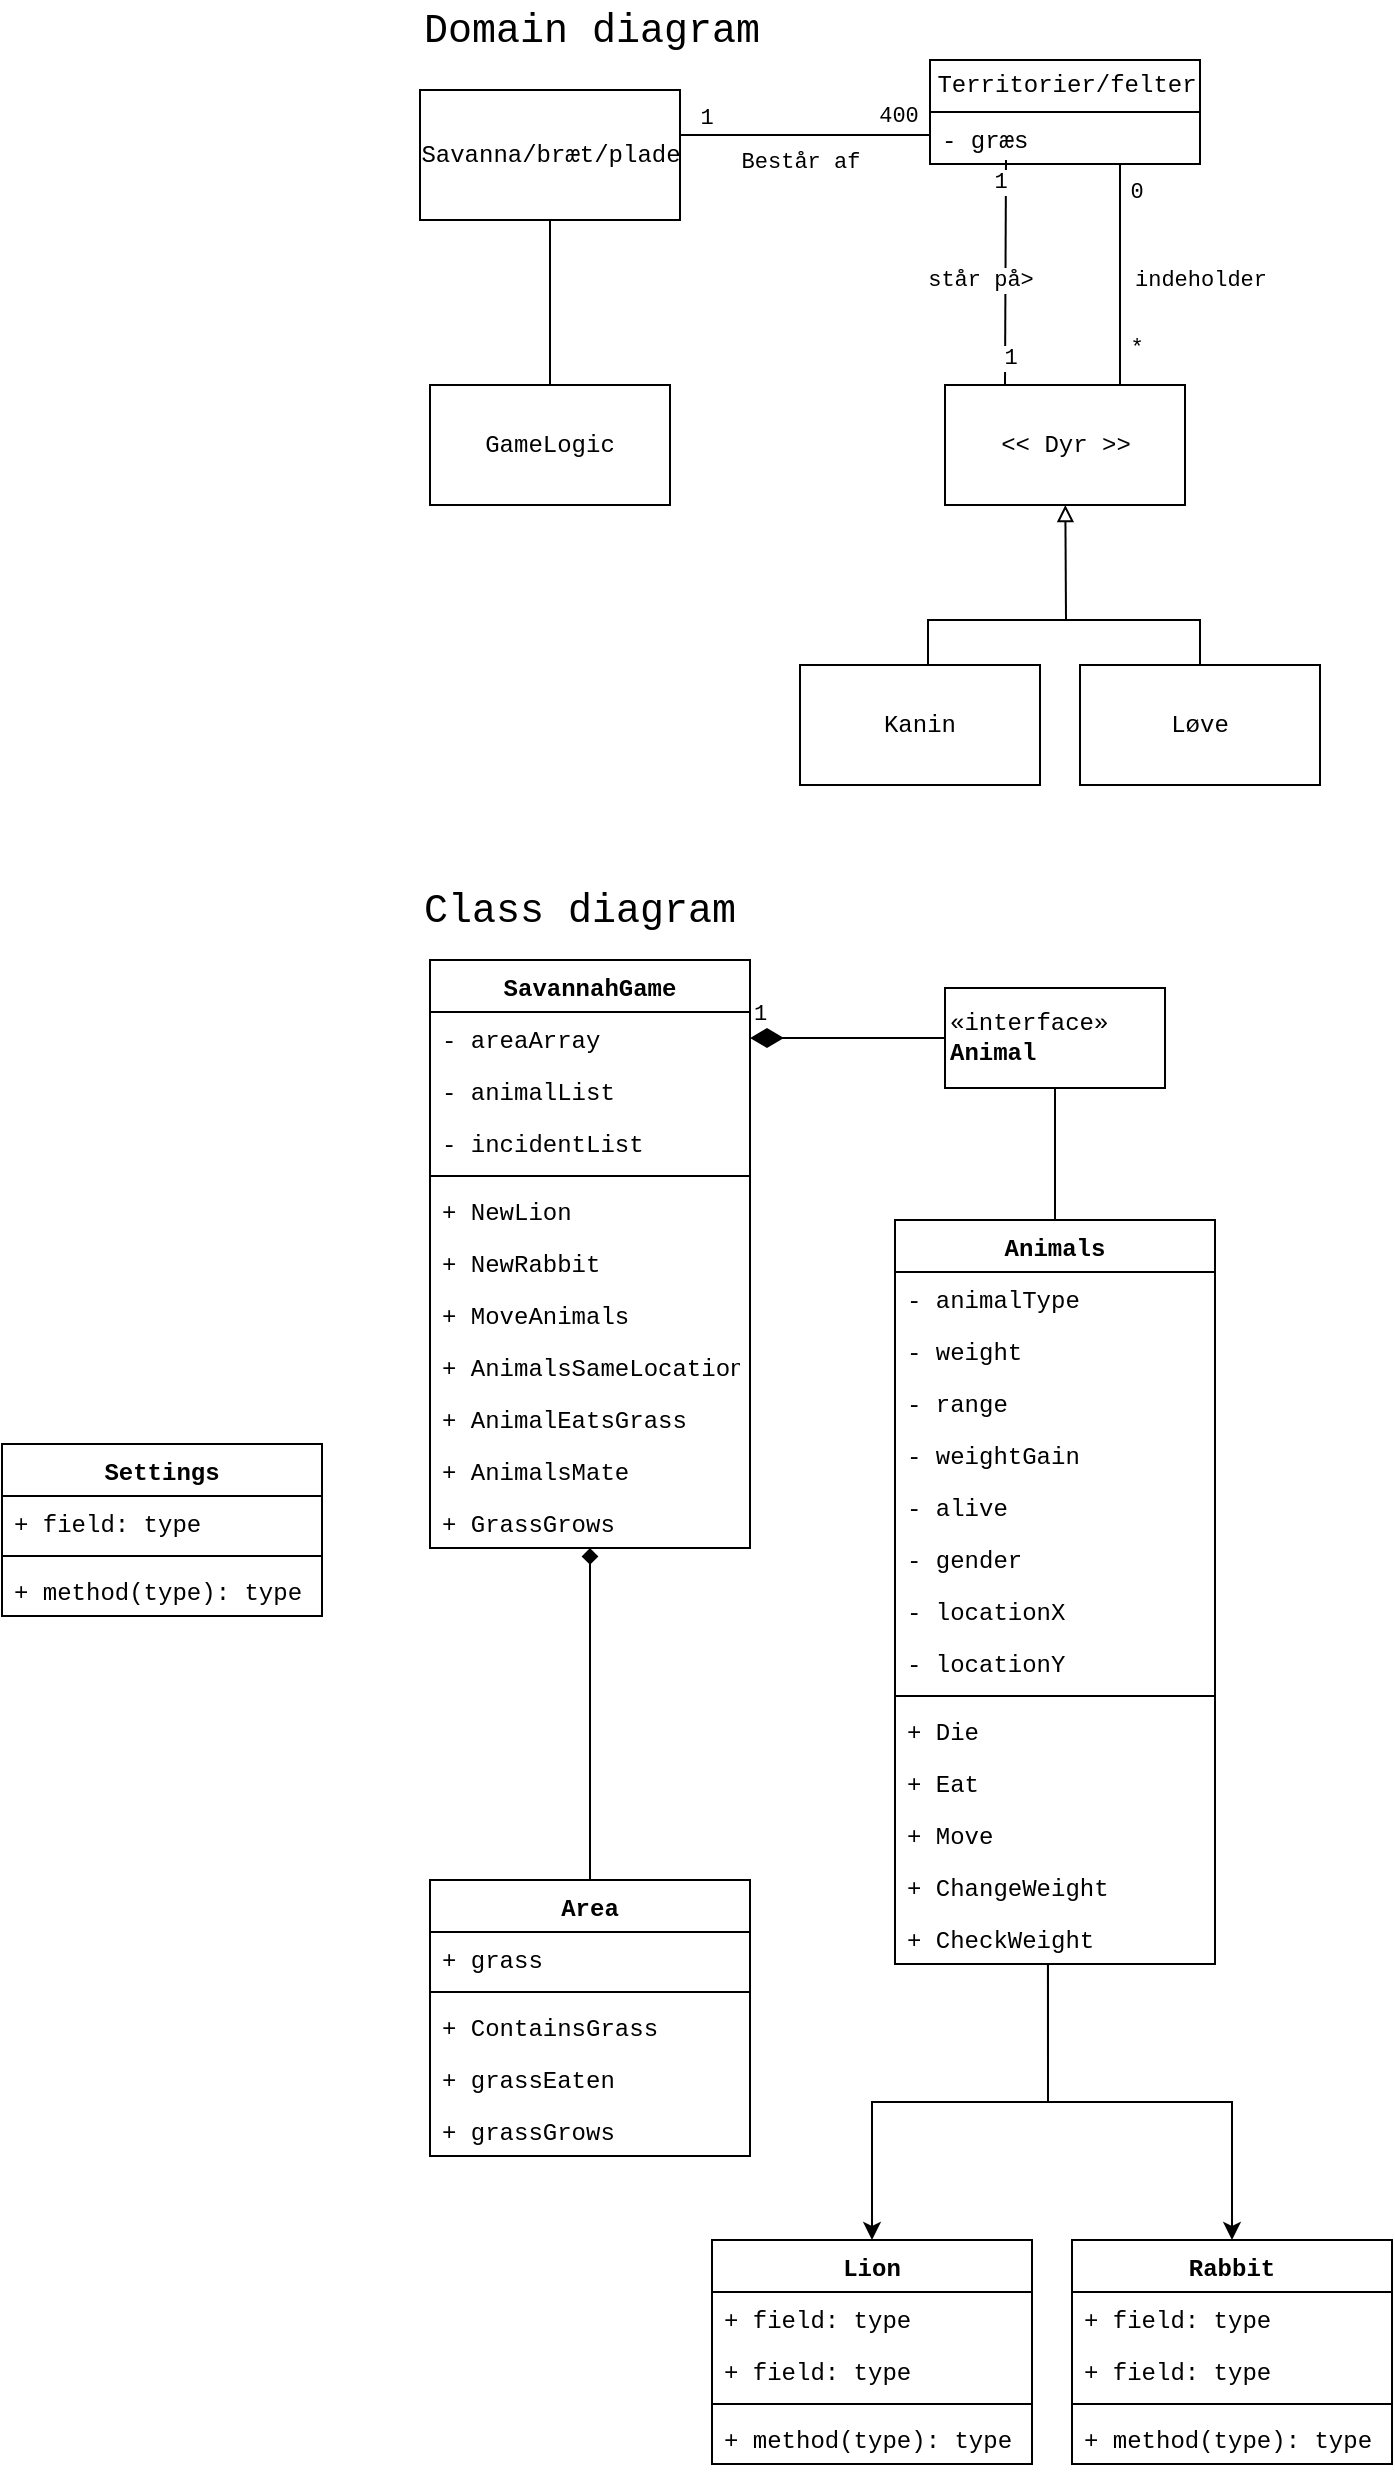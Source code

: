 <mxfile version="13.6.2" type="device"><diagram id="7WRWhtn31coqAiJhuGFI" name="Page-1"><mxGraphModel dx="1749" dy="836" grid="1" gridSize="10" guides="1" tooltips="1" connect="1" arrows="1" fold="1" page="1" pageScale="1" pageWidth="827" pageHeight="1169" math="0" shadow="0"><root><mxCell id="0"/><mxCell id="1" parent="0"/><mxCell id="s7D9YIcMINyvOJAp9cRk-3" value="Består af" style="edgeStyle=orthogonalEdgeStyle;rounded=0;orthogonalLoop=1;jettySize=auto;html=1;endArrow=none;endFill=0;fontFamily=Courier New;" parent="1" edge="1"><mxGeometry x="-0.04" y="-12" relative="1" as="geometry"><mxPoint x="319" y="77.5" as="sourcePoint"/><mxPoint x="444" y="77.5" as="targetPoint"/><mxPoint y="1" as="offset"/></mxGeometry></mxCell><mxCell id="s7D9YIcMINyvOJAp9cRk-4" value="1" style="edgeLabel;html=1;align=center;verticalAlign=middle;resizable=0;points=[];fontFamily=Courier New;" parent="s7D9YIcMINyvOJAp9cRk-3" vertex="1" connectable="0"><mxGeometry x="-0.661" y="-1" relative="1" as="geometry"><mxPoint x="-8" y="-9.5" as="offset"/></mxGeometry></mxCell><mxCell id="s7D9YIcMINyvOJAp9cRk-5" value="400" style="edgeLabel;html=1;align=center;verticalAlign=middle;resizable=0;points=[];fontFamily=Courier New;" parent="s7D9YIcMINyvOJAp9cRk-3" vertex="1" connectable="0"><mxGeometry x="0.815" y="1" relative="1" as="geometry"><mxPoint x="-5" y="-8.5" as="offset"/></mxGeometry></mxCell><mxCell id="smBfxPiUdbEr4Ptt-rTK-6" value="" style="edgeStyle=orthogonalEdgeStyle;rounded=0;orthogonalLoop=1;jettySize=auto;html=1;endArrow=none;endFill=0;fontFamily=Courier New;" parent="1" source="s7D9YIcMINyvOJAp9cRk-1" target="smBfxPiUdbEr4Ptt-rTK-5" edge="1"><mxGeometry relative="1" as="geometry"/></mxCell><mxCell id="s7D9YIcMINyvOJAp9cRk-1" value="Savanna/bræt/plade" style="html=1;fontFamily=Courier New;" parent="1" vertex="1"><mxGeometry x="189" y="55" width="130" height="65" as="geometry"/></mxCell><mxCell id="s7D9YIcMINyvOJAp9cRk-7" value="indeholder" style="edgeStyle=orthogonalEdgeStyle;rounded=0;orthogonalLoop=1;jettySize=auto;html=1;endArrow=none;endFill=0;fontFamily=Courier New;" parent="1" source="s7D9YIcMINyvOJAp9cRk-2" target="s7D9YIcMINyvOJAp9cRk-6" edge="1"><mxGeometry x="0.593" y="50" relative="1" as="geometry"><mxPoint x="-10" y="-30" as="offset"/><Array as="points"><mxPoint x="539" y="180"/><mxPoint x="539" y="180"/></Array></mxGeometry></mxCell><mxCell id="s7D9YIcMINyvOJAp9cRk-22" value="0" style="edgeLabel;html=1;align=center;verticalAlign=middle;resizable=0;points=[];fontFamily=Courier New;" parent="s7D9YIcMINyvOJAp9cRk-7" vertex="1" connectable="0"><mxGeometry x="-0.758" y="3" relative="1" as="geometry"><mxPoint x="4.5" as="offset"/></mxGeometry></mxCell><mxCell id="s7D9YIcMINyvOJAp9cRk-23" value="*" style="edgeLabel;html=1;align=center;verticalAlign=middle;resizable=0;points=[];fontFamily=Courier New;" parent="s7D9YIcMINyvOJAp9cRk-7" vertex="1" connectable="0"><mxGeometry x="0.551" relative="1" as="geometry"><mxPoint x="7.5" y="6" as="offset"/></mxGeometry></mxCell><mxCell id="s7D9YIcMINyvOJAp9cRk-11" value="" style="rounded=0;orthogonalLoop=1;jettySize=auto;html=1;endArrow=none;endFill=0;startArrow=block;startFill=0;fontFamily=Courier New;" parent="1" source="s7D9YIcMINyvOJAp9cRk-6" edge="1"><mxGeometry relative="1" as="geometry"><mxPoint x="512" y="320" as="targetPoint"/></mxGeometry></mxCell><mxCell id="s7D9YIcMINyvOJAp9cRk-6" value="&amp;lt;&amp;lt; Dyr &amp;gt;&amp;gt;" style="whiteSpace=wrap;html=1;fontFamily=Courier New;" parent="1" vertex="1"><mxGeometry x="451.5" y="202.5" width="120" height="60" as="geometry"/></mxCell><mxCell id="s7D9YIcMINyvOJAp9cRk-10" value="Kanin" style="whiteSpace=wrap;html=1;fontFamily=Courier New;" parent="1" vertex="1"><mxGeometry x="379" y="342.5" width="120" height="60" as="geometry"/></mxCell><mxCell id="s7D9YIcMINyvOJAp9cRk-14" value="" style="edgeStyle=orthogonalEdgeStyle;rounded=0;orthogonalLoop=1;jettySize=auto;html=1;endArrow=none;endFill=0;entryX=0.75;entryY=0;entryDx=0;entryDy=0;fontFamily=Courier New;" parent="1" target="s7D9YIcMINyvOJAp9cRk-10" edge="1"><mxGeometry relative="1" as="geometry"><mxPoint x="579" y="343" as="sourcePoint"/><mxPoint x="412.75" y="392.5" as="targetPoint"/><Array as="points"><mxPoint x="579" y="320"/><mxPoint x="443" y="320"/></Array></mxGeometry></mxCell><mxCell id="s7D9YIcMINyvOJAp9cRk-15" value="Løve" style="whiteSpace=wrap;html=1;fontFamily=Courier New;" parent="1" vertex="1"><mxGeometry x="519" y="342.5" width="120" height="60" as="geometry"/></mxCell><mxCell id="smBfxPiUdbEr4Ptt-rTK-5" value="GameLogic" style="whiteSpace=wrap;html=1;fontFamily=Courier New;" parent="1" vertex="1"><mxGeometry x="194" y="202.5" width="120" height="60" as="geometry"/></mxCell><mxCell id="smBfxPiUdbEr4Ptt-rTK-7" value="står på&amp;gt;" style="endArrow=none;html=1;exitX=0.25;exitY=0;exitDx=0;exitDy=0;fontFamily=Courier New;" parent="1" source="s7D9YIcMINyvOJAp9cRk-6" edge="1"><mxGeometry x="-0.068" y="13" width="50" height="50" relative="1" as="geometry"><mxPoint x="486" y="190" as="sourcePoint"/><mxPoint x="482" y="90" as="targetPoint"/><mxPoint as="offset"/></mxGeometry></mxCell><mxCell id="smBfxPiUdbEr4Ptt-rTK-8" value="1" style="edgeLabel;html=1;align=center;verticalAlign=middle;resizable=0;points=[];fontFamily=Courier New;" parent="smBfxPiUdbEr4Ptt-rTK-7" vertex="1" connectable="0"><mxGeometry x="-0.76" y="-2" relative="1" as="geometry"><mxPoint as="offset"/></mxGeometry></mxCell><mxCell id="smBfxPiUdbEr4Ptt-rTK-9" value="1" style="edgeLabel;html=1;align=center;verticalAlign=middle;resizable=0;points=[];fontFamily=Courier New;" parent="smBfxPiUdbEr4Ptt-rTK-7" vertex="1" connectable="0"><mxGeometry x="0.804" y="3" relative="1" as="geometry"><mxPoint as="offset"/></mxGeometry></mxCell><mxCell id="s7D9YIcMINyvOJAp9cRk-2" value="Territorier/felter" style="swimlane;fontStyle=0;childLayout=stackLayout;horizontal=1;startSize=26;fillColor=#ffffff;horizontalStack=0;resizeParent=1;resizeParentMax=0;resizeLast=0;collapsible=1;marginBottom=0;fontFamily=Courier New;fontSize=12;fontColor=#000000;align=center;strokeColor=#000000;html=1;" parent="1" vertex="1"><mxGeometry x="444" y="40" width="135" height="52" as="geometry"/></mxCell><mxCell id="s7D9YIcMINyvOJAp9cRk-26" value="- græs" style="text;strokeColor=none;fillColor=none;align=left;verticalAlign=top;spacingLeft=4;spacingRight=4;overflow=hidden;rotatable=0;points=[[0,0.5],[1,0.5]];portConstraint=eastwest;fontFamily=Courier New;" parent="s7D9YIcMINyvOJAp9cRk-2" vertex="1"><mxGeometry y="26" width="135" height="26" as="geometry"/></mxCell><mxCell id="UDk15Rv_k4dpb640d33o-1" value="&lt;font style=&quot;font-size: 20px&quot;&gt;Domain diagram&lt;/font&gt;" style="text;html=1;strokeColor=none;fillColor=none;align=left;verticalAlign=middle;whiteSpace=wrap;rounded=0;fontFamily=Courier New;" vertex="1" parent="1"><mxGeometry x="189" y="10" width="201" height="30" as="geometry"/></mxCell><mxCell id="UDk15Rv_k4dpb640d33o-2" value="&lt;font style=&quot;font-size: 20px&quot;&gt;Class diagram&lt;br&gt;&lt;/font&gt;" style="text;html=1;strokeColor=none;fillColor=none;align=left;verticalAlign=middle;whiteSpace=wrap;rounded=0;fontFamily=Courier New;" vertex="1" parent="1"><mxGeometry x="189" y="450" width="201" height="30" as="geometry"/></mxCell><mxCell id="UDk15Rv_k4dpb640d33o-19" value="" style="edgeStyle=orthogonalEdgeStyle;rounded=0;orthogonalLoop=1;jettySize=auto;html=1;fontFamily=Courier New;endArrow=none;endFill=0;startArrow=diamond;startFill=1;" edge="1" parent="1" source="UDk15Rv_k4dpb640d33o-3" target="UDk15Rv_k4dpb640d33o-14"><mxGeometry relative="1" as="geometry"/></mxCell><mxCell id="UDk15Rv_k4dpb640d33o-32" value="" style="edgeStyle=orthogonalEdgeStyle;rounded=0;orthogonalLoop=1;jettySize=auto;html=1;fontFamily=Courier New;exitX=0.478;exitY=1.013;exitDx=0;exitDy=0;exitPerimeter=0;" edge="1" parent="1" source="UDk15Rv_k4dpb640d33o-65" target="UDk15Rv_k4dpb640d33o-27"><mxGeometry relative="1" as="geometry"><mxPoint x="503.62" y="1017.298" as="sourcePoint"/></mxGeometry></mxCell><mxCell id="UDk15Rv_k4dpb640d33o-38" value="" style="edgeStyle=orthogonalEdgeStyle;rounded=0;orthogonalLoop=1;jettySize=auto;html=1;fontFamily=Courier New;exitX=0.478;exitY=0.981;exitDx=0;exitDy=0;exitPerimeter=0;" edge="1" parent="1" source="UDk15Rv_k4dpb640d33o-65" target="UDk15Rv_k4dpb640d33o-33"><mxGeometry relative="1" as="geometry"><mxPoint x="504.74" y="1017.87" as="sourcePoint"/></mxGeometry></mxCell><mxCell id="UDk15Rv_k4dpb640d33o-45" value="«interface»&lt;br&gt;&lt;b&gt;Animal&lt;/b&gt;" style="html=1;fontFamily=Courier New;align=left;" vertex="1" parent="1"><mxGeometry x="451.5" y="504" width="110" height="50" as="geometry"/></mxCell><mxCell id="UDk15Rv_k4dpb640d33o-46" value="" style="endArrow=none;html=1;fontFamily=Courier New;exitX=0.5;exitY=1;exitDx=0;exitDy=0;" edge="1" parent="1" source="UDk15Rv_k4dpb640d33o-45" target="UDk15Rv_k4dpb640d33o-20"><mxGeometry width="50" height="50" relative="1" as="geometry"><mxPoint x="415" y="700" as="sourcePoint"/><mxPoint x="465" y="650" as="targetPoint"/></mxGeometry></mxCell><mxCell id="UDk15Rv_k4dpb640d33o-39" value="1" style="endArrow=none;html=1;endSize=12;startArrow=diamondThin;startSize=14;startFill=1;align=left;verticalAlign=bottom;fontFamily=Courier New;elbow=vertical;rounded=0;endFill=0;exitX=1;exitY=0.5;exitDx=0;exitDy=0;" edge="1" parent="1" source="UDk15Rv_k4dpb640d33o-4" target="UDk15Rv_k4dpb640d33o-45"><mxGeometry x="-1" y="3" relative="1" as="geometry"><mxPoint x="265" y="622" as="sourcePoint"/><mxPoint x="457" y="745" as="targetPoint"/></mxGeometry></mxCell><mxCell id="UDk15Rv_k4dpb640d33o-20" value="Animals" style="swimlane;fontStyle=1;align=center;verticalAlign=top;childLayout=stackLayout;horizontal=1;startSize=26;horizontalStack=0;resizeParent=1;resizeParentMax=0;resizeLast=0;collapsible=1;marginBottom=0;fontFamily=Courier New;" vertex="1" parent="1"><mxGeometry x="426.5" y="620" width="160" height="372" as="geometry"/></mxCell><mxCell id="UDk15Rv_k4dpb640d33o-21" value="- animalType&#10;" style="text;strokeColor=none;fillColor=none;align=left;verticalAlign=top;spacingLeft=4;spacingRight=4;overflow=hidden;rotatable=0;points=[[0,0.5],[1,0.5]];portConstraint=eastwest;fontFamily=Courier New;" vertex="1" parent="UDk15Rv_k4dpb640d33o-20"><mxGeometry y="26" width="160" height="26" as="geometry"/></mxCell><mxCell id="UDk15Rv_k4dpb640d33o-22" value="- weight" style="text;strokeColor=none;fillColor=none;align=left;verticalAlign=top;spacingLeft=4;spacingRight=4;overflow=hidden;rotatable=0;points=[[0,0.5],[1,0.5]];portConstraint=eastwest;fontFamily=Courier New;" vertex="1" parent="UDk15Rv_k4dpb640d33o-20"><mxGeometry y="52" width="160" height="26" as="geometry"/></mxCell><mxCell id="UDk15Rv_k4dpb640d33o-59" value="- range" style="text;strokeColor=none;fillColor=none;align=left;verticalAlign=top;spacingLeft=4;spacingRight=4;overflow=hidden;rotatable=0;points=[[0,0.5],[1,0.5]];portConstraint=eastwest;fontFamily=Courier New;" vertex="1" parent="UDk15Rv_k4dpb640d33o-20"><mxGeometry y="78" width="160" height="26" as="geometry"/></mxCell><mxCell id="UDk15Rv_k4dpb640d33o-62" value="- weightGain" style="text;strokeColor=none;fillColor=none;align=left;verticalAlign=top;spacingLeft=4;spacingRight=4;overflow=hidden;rotatable=0;points=[[0,0.5],[1,0.5]];portConstraint=eastwest;fontFamily=Courier New;" vertex="1" parent="UDk15Rv_k4dpb640d33o-20"><mxGeometry y="104" width="160" height="26" as="geometry"/></mxCell><mxCell id="UDk15Rv_k4dpb640d33o-61" value="- alive" style="text;strokeColor=none;fillColor=none;align=left;verticalAlign=top;spacingLeft=4;spacingRight=4;overflow=hidden;rotatable=0;points=[[0,0.5],[1,0.5]];portConstraint=eastwest;fontFamily=Courier New;" vertex="1" parent="UDk15Rv_k4dpb640d33o-20"><mxGeometry y="130" width="160" height="26" as="geometry"/></mxCell><mxCell id="UDk15Rv_k4dpb640d33o-60" value="- gender" style="text;strokeColor=none;fillColor=none;align=left;verticalAlign=top;spacingLeft=4;spacingRight=4;overflow=hidden;rotatable=0;points=[[0,0.5],[1,0.5]];portConstraint=eastwest;fontFamily=Courier New;" vertex="1" parent="UDk15Rv_k4dpb640d33o-20"><mxGeometry y="156" width="160" height="26" as="geometry"/></mxCell><mxCell id="UDk15Rv_k4dpb640d33o-63" value="- locationX" style="text;strokeColor=none;fillColor=none;align=left;verticalAlign=top;spacingLeft=4;spacingRight=4;overflow=hidden;rotatable=0;points=[[0,0.5],[1,0.5]];portConstraint=eastwest;fontFamily=Courier New;" vertex="1" parent="UDk15Rv_k4dpb640d33o-20"><mxGeometry y="182" width="160" height="26" as="geometry"/></mxCell><mxCell id="UDk15Rv_k4dpb640d33o-64" value="- locationY" style="text;strokeColor=none;fillColor=none;align=left;verticalAlign=top;spacingLeft=4;spacingRight=4;overflow=hidden;rotatable=0;points=[[0,0.5],[1,0.5]];portConstraint=eastwest;fontFamily=Courier New;" vertex="1" parent="UDk15Rv_k4dpb640d33o-20"><mxGeometry y="208" width="160" height="26" as="geometry"/></mxCell><mxCell id="UDk15Rv_k4dpb640d33o-23" value="" style="line;strokeWidth=1;fillColor=none;align=left;verticalAlign=middle;spacingTop=-1;spacingLeft=3;spacingRight=3;rotatable=0;labelPosition=right;points=[];portConstraint=eastwest;fontFamily=Courier New;" vertex="1" parent="UDk15Rv_k4dpb640d33o-20"><mxGeometry y="234" width="160" height="8" as="geometry"/></mxCell><mxCell id="UDk15Rv_k4dpb640d33o-24" value="+ Die" style="text;strokeColor=none;fillColor=none;align=left;verticalAlign=top;spacingLeft=4;spacingRight=4;overflow=hidden;rotatable=0;points=[[0,0.5],[1,0.5]];portConstraint=eastwest;fontFamily=Courier New;" vertex="1" parent="UDk15Rv_k4dpb640d33o-20"><mxGeometry y="242" width="160" height="26" as="geometry"/></mxCell><mxCell id="UDk15Rv_k4dpb640d33o-54" value="+ Eat" style="text;strokeColor=none;fillColor=none;align=left;verticalAlign=top;spacingLeft=4;spacingRight=4;overflow=hidden;rotatable=0;points=[[0,0.5],[1,0.5]];portConstraint=eastwest;fontFamily=Courier New;" vertex="1" parent="UDk15Rv_k4dpb640d33o-20"><mxGeometry y="268" width="160" height="26" as="geometry"/></mxCell><mxCell id="UDk15Rv_k4dpb640d33o-58" value="+ Move" style="text;strokeColor=none;fillColor=none;align=left;verticalAlign=top;spacingLeft=4;spacingRight=4;overflow=hidden;rotatable=0;points=[[0,0.5],[1,0.5]];portConstraint=eastwest;fontFamily=Courier New;" vertex="1" parent="UDk15Rv_k4dpb640d33o-20"><mxGeometry y="294" width="160" height="26" as="geometry"/></mxCell><mxCell id="UDk15Rv_k4dpb640d33o-55" value="+ ChangeWeight" style="text;strokeColor=none;fillColor=none;align=left;verticalAlign=top;spacingLeft=4;spacingRight=4;overflow=hidden;rotatable=0;points=[[0,0.5],[1,0.5]];portConstraint=eastwest;fontFamily=Courier New;" vertex="1" parent="UDk15Rv_k4dpb640d33o-20"><mxGeometry y="320" width="160" height="26" as="geometry"/></mxCell><mxCell id="UDk15Rv_k4dpb640d33o-65" value="+ CheckWeight" style="text;strokeColor=none;fillColor=none;align=left;verticalAlign=top;spacingLeft=4;spacingRight=4;overflow=hidden;rotatable=0;points=[[0,0.5],[1,0.5]];portConstraint=eastwest;fontFamily=Courier New;" vertex="1" parent="UDk15Rv_k4dpb640d33o-20"><mxGeometry y="346" width="160" height="26" as="geometry"/></mxCell><mxCell id="UDk15Rv_k4dpb640d33o-33" value="Lion" style="swimlane;fontStyle=1;align=center;verticalAlign=top;childLayout=stackLayout;horizontal=1;startSize=26;horizontalStack=0;resizeParent=1;resizeParentMax=0;resizeLast=0;collapsible=1;marginBottom=0;fontFamily=Courier New;" vertex="1" parent="1"><mxGeometry x="335" y="1130" width="160" height="112" as="geometry"/></mxCell><mxCell id="UDk15Rv_k4dpb640d33o-34" value="+ field: type" style="text;strokeColor=none;fillColor=none;align=left;verticalAlign=top;spacingLeft=4;spacingRight=4;overflow=hidden;rotatable=0;points=[[0,0.5],[1,0.5]];portConstraint=eastwest;fontFamily=Courier New;" vertex="1" parent="UDk15Rv_k4dpb640d33o-33"><mxGeometry y="26" width="160" height="26" as="geometry"/></mxCell><mxCell id="UDk15Rv_k4dpb640d33o-35" value="+ field: type" style="text;strokeColor=none;fillColor=none;align=left;verticalAlign=top;spacingLeft=4;spacingRight=4;overflow=hidden;rotatable=0;points=[[0,0.5],[1,0.5]];portConstraint=eastwest;fontFamily=Courier New;" vertex="1" parent="UDk15Rv_k4dpb640d33o-33"><mxGeometry y="52" width="160" height="26" as="geometry"/></mxCell><mxCell id="UDk15Rv_k4dpb640d33o-36" value="" style="line;strokeWidth=1;fillColor=none;align=left;verticalAlign=middle;spacingTop=-1;spacingLeft=3;spacingRight=3;rotatable=0;labelPosition=right;points=[];portConstraint=eastwest;fontFamily=Courier New;" vertex="1" parent="UDk15Rv_k4dpb640d33o-33"><mxGeometry y="78" width="160" height="8" as="geometry"/></mxCell><mxCell id="UDk15Rv_k4dpb640d33o-37" value="+ method(type): type" style="text;strokeColor=none;fillColor=none;align=left;verticalAlign=top;spacingLeft=4;spacingRight=4;overflow=hidden;rotatable=0;points=[[0,0.5],[1,0.5]];portConstraint=eastwest;fontFamily=Courier New;" vertex="1" parent="UDk15Rv_k4dpb640d33o-33"><mxGeometry y="86" width="160" height="26" as="geometry"/></mxCell><mxCell id="UDk15Rv_k4dpb640d33o-27" value="Rabbit" style="swimlane;fontStyle=1;align=center;verticalAlign=top;childLayout=stackLayout;horizontal=1;startSize=26;horizontalStack=0;resizeParent=1;resizeParentMax=0;resizeLast=0;collapsible=1;marginBottom=0;fontFamily=Courier New;" vertex="1" parent="1"><mxGeometry x="515" y="1130" width="160" height="112" as="geometry"/></mxCell><mxCell id="UDk15Rv_k4dpb640d33o-28" value="+ field: type" style="text;strokeColor=none;fillColor=none;align=left;verticalAlign=top;spacingLeft=4;spacingRight=4;overflow=hidden;rotatable=0;points=[[0,0.5],[1,0.5]];portConstraint=eastwest;fontFamily=Courier New;" vertex="1" parent="UDk15Rv_k4dpb640d33o-27"><mxGeometry y="26" width="160" height="26" as="geometry"/></mxCell><mxCell id="UDk15Rv_k4dpb640d33o-29" value="+ field: type" style="text;strokeColor=none;fillColor=none;align=left;verticalAlign=top;spacingLeft=4;spacingRight=4;overflow=hidden;rotatable=0;points=[[0,0.5],[1,0.5]];portConstraint=eastwest;fontFamily=Courier New;" vertex="1" parent="UDk15Rv_k4dpb640d33o-27"><mxGeometry y="52" width="160" height="26" as="geometry"/></mxCell><mxCell id="UDk15Rv_k4dpb640d33o-30" value="" style="line;strokeWidth=1;fillColor=none;align=left;verticalAlign=middle;spacingTop=-1;spacingLeft=3;spacingRight=3;rotatable=0;labelPosition=right;points=[];portConstraint=eastwest;fontFamily=Courier New;" vertex="1" parent="UDk15Rv_k4dpb640d33o-27"><mxGeometry y="78" width="160" height="8" as="geometry"/></mxCell><mxCell id="UDk15Rv_k4dpb640d33o-31" value="+ method(type): type" style="text;strokeColor=none;fillColor=none;align=left;verticalAlign=top;spacingLeft=4;spacingRight=4;overflow=hidden;rotatable=0;points=[[0,0.5],[1,0.5]];portConstraint=eastwest;fontFamily=Courier New;" vertex="1" parent="UDk15Rv_k4dpb640d33o-27"><mxGeometry y="86" width="160" height="26" as="geometry"/></mxCell><mxCell id="UDk15Rv_k4dpb640d33o-3" value="SavannahGame" style="swimlane;fontStyle=1;align=center;verticalAlign=top;childLayout=stackLayout;horizontal=1;startSize=26;horizontalStack=0;resizeParent=1;resizeParentMax=0;resizeLast=0;collapsible=1;marginBottom=0;fontFamily=Courier New;" vertex="1" parent="1"><mxGeometry x="194" y="490" width="160" height="294" as="geometry"/></mxCell><mxCell id="UDk15Rv_k4dpb640d33o-4" value="- areaArray" style="text;strokeColor=none;fillColor=none;align=left;verticalAlign=top;spacingLeft=4;spacingRight=4;overflow=hidden;rotatable=0;points=[[0,0.5],[1,0.5]];portConstraint=eastwest;fontFamily=Courier New;" vertex="1" parent="UDk15Rv_k4dpb640d33o-3"><mxGeometry y="26" width="160" height="26" as="geometry"/></mxCell><mxCell id="UDk15Rv_k4dpb640d33o-7" value="- animalList" style="text;strokeColor=none;fillColor=none;align=left;verticalAlign=top;spacingLeft=4;spacingRight=4;overflow=hidden;rotatable=0;points=[[0,0.5],[1,0.5]];portConstraint=eastwest;fontFamily=Courier New;" vertex="1" parent="UDk15Rv_k4dpb640d33o-3"><mxGeometry y="52" width="160" height="26" as="geometry"/></mxCell><mxCell id="UDk15Rv_k4dpb640d33o-69" value="- incidentList" style="text;strokeColor=none;fillColor=none;align=left;verticalAlign=top;spacingLeft=4;spacingRight=4;overflow=hidden;rotatable=0;points=[[0,0.5],[1,0.5]];portConstraint=eastwest;fontFamily=Courier New;" vertex="1" parent="UDk15Rv_k4dpb640d33o-3"><mxGeometry y="78" width="160" height="26" as="geometry"/></mxCell><mxCell id="UDk15Rv_k4dpb640d33o-5" value="" style="line;strokeWidth=1;fillColor=none;align=left;verticalAlign=middle;spacingTop=-1;spacingLeft=3;spacingRight=3;rotatable=0;labelPosition=right;points=[];portConstraint=eastwest;fontFamily=Courier New;" vertex="1" parent="UDk15Rv_k4dpb640d33o-3"><mxGeometry y="104" width="160" height="8" as="geometry"/></mxCell><mxCell id="UDk15Rv_k4dpb640d33o-6" value="+ NewLion" style="text;strokeColor=none;fillColor=none;align=left;verticalAlign=top;spacingLeft=4;spacingRight=4;overflow=hidden;rotatable=0;points=[[0,0.5],[1,0.5]];portConstraint=eastwest;fontFamily=Courier New;" vertex="1" parent="UDk15Rv_k4dpb640d33o-3"><mxGeometry y="112" width="160" height="26" as="geometry"/></mxCell><mxCell id="UDk15Rv_k4dpb640d33o-70" value="+ NewRabbit" style="text;strokeColor=none;fillColor=none;align=left;verticalAlign=top;spacingLeft=4;spacingRight=4;overflow=hidden;rotatable=0;points=[[0,0.5],[1,0.5]];portConstraint=eastwest;fontFamily=Courier New;" vertex="1" parent="UDk15Rv_k4dpb640d33o-3"><mxGeometry y="138" width="160" height="26" as="geometry"/></mxCell><mxCell id="UDk15Rv_k4dpb640d33o-71" value="+ MoveAnimals" style="text;strokeColor=none;fillColor=none;align=left;verticalAlign=top;spacingLeft=4;spacingRight=4;overflow=hidden;rotatable=0;points=[[0,0.5],[1,0.5]];portConstraint=eastwest;fontFamily=Courier New;" vertex="1" parent="UDk15Rv_k4dpb640d33o-3"><mxGeometry y="164" width="160" height="26" as="geometry"/></mxCell><mxCell id="UDk15Rv_k4dpb640d33o-72" value="+ AnimalsSameLocation" style="text;strokeColor=none;fillColor=none;align=left;verticalAlign=top;spacingLeft=4;spacingRight=4;overflow=hidden;rotatable=0;points=[[0,0.5],[1,0.5]];portConstraint=eastwest;fontFamily=Courier New;" vertex="1" parent="UDk15Rv_k4dpb640d33o-3"><mxGeometry y="190" width="160" height="26" as="geometry"/></mxCell><mxCell id="UDk15Rv_k4dpb640d33o-73" value="+ AnimalEatsGrass" style="text;strokeColor=none;fillColor=none;align=left;verticalAlign=top;spacingLeft=4;spacingRight=4;overflow=hidden;rotatable=0;points=[[0,0.5],[1,0.5]];portConstraint=eastwest;fontFamily=Courier New;" vertex="1" parent="UDk15Rv_k4dpb640d33o-3"><mxGeometry y="216" width="160" height="26" as="geometry"/></mxCell><mxCell id="UDk15Rv_k4dpb640d33o-74" value="+ AnimalsMate" style="text;strokeColor=none;fillColor=none;align=left;verticalAlign=top;spacingLeft=4;spacingRight=4;overflow=hidden;rotatable=0;points=[[0,0.5],[1,0.5]];portConstraint=eastwest;fontFamily=Courier New;" vertex="1" parent="UDk15Rv_k4dpb640d33o-3"><mxGeometry y="242" width="160" height="26" as="geometry"/></mxCell><mxCell id="UDk15Rv_k4dpb640d33o-75" value="+ GrassGrows" style="text;strokeColor=none;fillColor=none;align=left;verticalAlign=top;spacingLeft=4;spacingRight=4;overflow=hidden;rotatable=0;points=[[0,0.5],[1,0.5]];portConstraint=eastwest;fontFamily=Courier New;" vertex="1" parent="UDk15Rv_k4dpb640d33o-3"><mxGeometry y="268" width="160" height="26" as="geometry"/></mxCell><mxCell id="UDk15Rv_k4dpb640d33o-50" value="Settings" style="swimlane;fontStyle=1;align=center;verticalAlign=top;childLayout=stackLayout;horizontal=1;startSize=26;horizontalStack=0;resizeParent=1;resizeParentMax=0;resizeLast=0;collapsible=1;marginBottom=0;fontFamily=Courier New;" vertex="1" parent="1"><mxGeometry x="-20" y="732" width="160" height="86" as="geometry"/></mxCell><mxCell id="UDk15Rv_k4dpb640d33o-51" value="+ field: type" style="text;strokeColor=none;fillColor=none;align=left;verticalAlign=top;spacingLeft=4;spacingRight=4;overflow=hidden;rotatable=0;points=[[0,0.5],[1,0.5]];portConstraint=eastwest;fontFamily=Courier New;" vertex="1" parent="UDk15Rv_k4dpb640d33o-50"><mxGeometry y="26" width="160" height="26" as="geometry"/></mxCell><mxCell id="UDk15Rv_k4dpb640d33o-52" value="" style="line;strokeWidth=1;fillColor=none;align=left;verticalAlign=middle;spacingTop=-1;spacingLeft=3;spacingRight=3;rotatable=0;labelPosition=right;points=[];portConstraint=eastwest;fontFamily=Courier New;" vertex="1" parent="UDk15Rv_k4dpb640d33o-50"><mxGeometry y="52" width="160" height="8" as="geometry"/></mxCell><mxCell id="UDk15Rv_k4dpb640d33o-53" value="+ method(type): type" style="text;strokeColor=none;fillColor=none;align=left;verticalAlign=top;spacingLeft=4;spacingRight=4;overflow=hidden;rotatable=0;points=[[0,0.5],[1,0.5]];portConstraint=eastwest;fontFamily=Courier New;" vertex="1" parent="UDk15Rv_k4dpb640d33o-50"><mxGeometry y="60" width="160" height="26" as="geometry"/></mxCell><mxCell id="UDk15Rv_k4dpb640d33o-14" value="Area&#10;" style="swimlane;fontStyle=1;align=center;verticalAlign=top;childLayout=stackLayout;horizontal=1;startSize=26;horizontalStack=0;resizeParent=1;resizeParentMax=0;resizeLast=0;collapsible=1;marginBottom=0;fontFamily=Courier New;" vertex="1" parent="1"><mxGeometry x="194" y="950" width="160" height="138" as="geometry"/></mxCell><mxCell id="UDk15Rv_k4dpb640d33o-15" value="+ grass" style="text;strokeColor=none;fillColor=none;align=left;verticalAlign=top;spacingLeft=4;spacingRight=4;overflow=hidden;rotatable=0;points=[[0,0.5],[1,0.5]];portConstraint=eastwest;fontFamily=Courier New;" vertex="1" parent="UDk15Rv_k4dpb640d33o-14"><mxGeometry y="26" width="160" height="26" as="geometry"/></mxCell><mxCell id="UDk15Rv_k4dpb640d33o-17" value="" style="line;strokeWidth=1;fillColor=none;align=left;verticalAlign=middle;spacingTop=-1;spacingLeft=3;spacingRight=3;rotatable=0;labelPosition=right;points=[];portConstraint=eastwest;fontFamily=Courier New;" vertex="1" parent="UDk15Rv_k4dpb640d33o-14"><mxGeometry y="52" width="160" height="8" as="geometry"/></mxCell><mxCell id="UDk15Rv_k4dpb640d33o-18" value="+ ContainsGrass" style="text;strokeColor=none;fillColor=none;align=left;verticalAlign=top;spacingLeft=4;spacingRight=4;overflow=hidden;rotatable=0;points=[[0,0.5],[1,0.5]];portConstraint=eastwest;fontFamily=Courier New;" vertex="1" parent="UDk15Rv_k4dpb640d33o-14"><mxGeometry y="60" width="160" height="26" as="geometry"/></mxCell><mxCell id="UDk15Rv_k4dpb640d33o-68" value="+ grassEaten" style="text;strokeColor=none;fillColor=none;align=left;verticalAlign=top;spacingLeft=4;spacingRight=4;overflow=hidden;rotatable=0;points=[[0,0.5],[1,0.5]];portConstraint=eastwest;fontFamily=Courier New;" vertex="1" parent="UDk15Rv_k4dpb640d33o-14"><mxGeometry y="86" width="160" height="26" as="geometry"/></mxCell><mxCell id="UDk15Rv_k4dpb640d33o-67" value="+ grassGrows" style="text;strokeColor=none;fillColor=none;align=left;verticalAlign=top;spacingLeft=4;spacingRight=4;overflow=hidden;rotatable=0;points=[[0,0.5],[1,0.5]];portConstraint=eastwest;fontFamily=Courier New;" vertex="1" parent="UDk15Rv_k4dpb640d33o-14"><mxGeometry y="112" width="160" height="26" as="geometry"/></mxCell></root></mxGraphModel></diagram></mxfile>